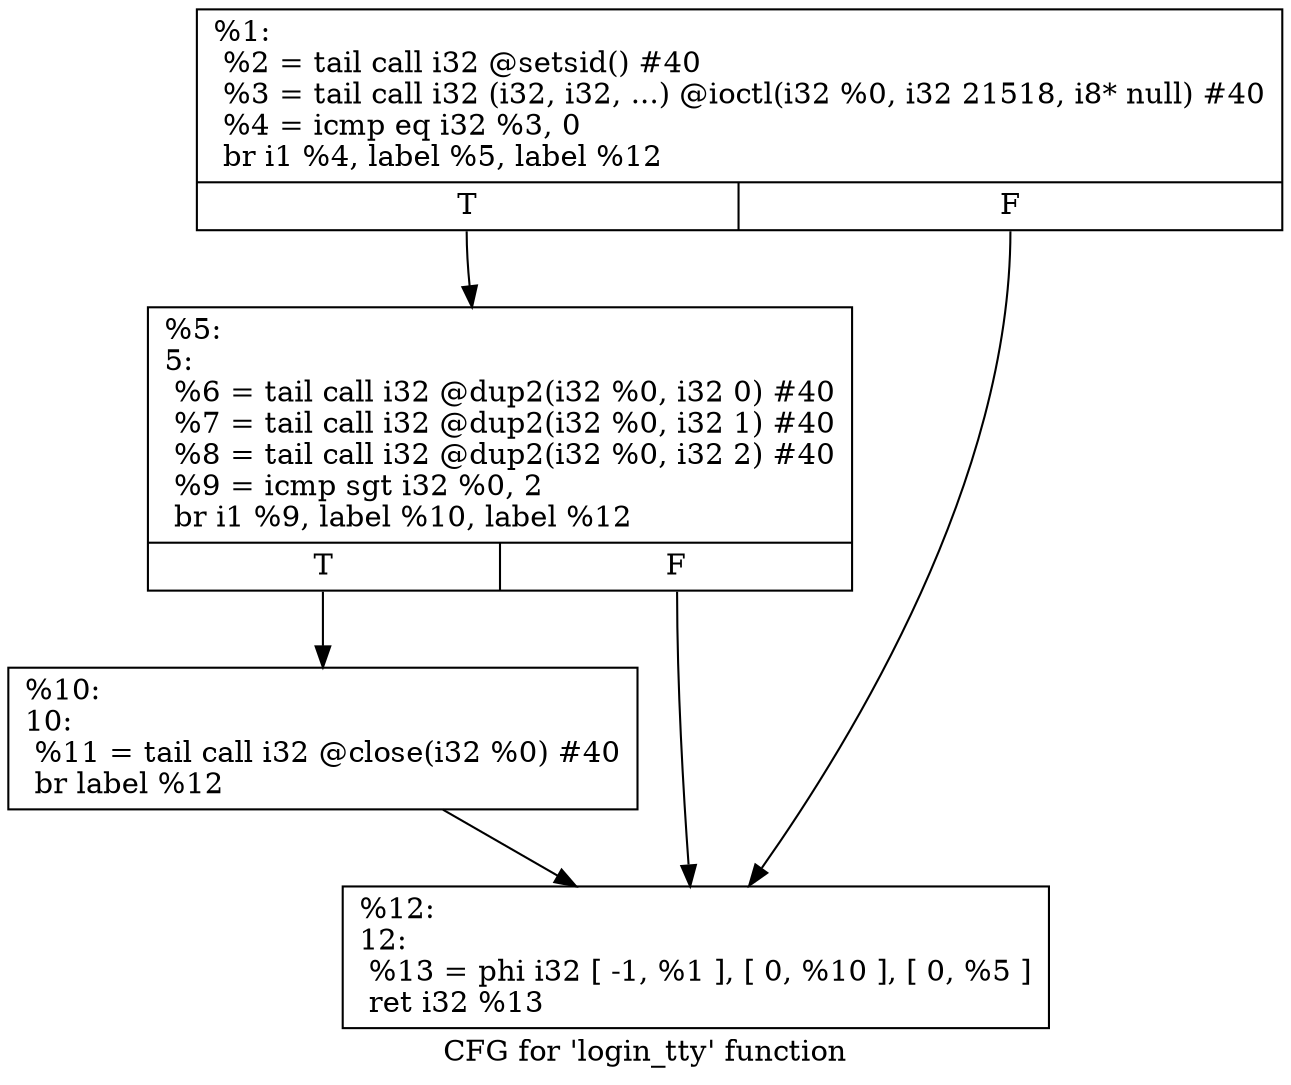 digraph "CFG for 'login_tty' function" {
	label="CFG for 'login_tty' function";

	Node0x1d376b0 [shape=record,label="{%1:\l  %2 = tail call i32 @setsid() #40\l  %3 = tail call i32 (i32, i32, ...) @ioctl(i32 %0, i32 21518, i8* null) #40\l  %4 = icmp eq i32 %3, 0\l  br i1 %4, label %5, label %12\l|{<s0>T|<s1>F}}"];
	Node0x1d376b0:s0 -> Node0x1d37700;
	Node0x1d376b0:s1 -> Node0x1d377a0;
	Node0x1d37700 [shape=record,label="{%5:\l5:                                                \l  %6 = tail call i32 @dup2(i32 %0, i32 0) #40\l  %7 = tail call i32 @dup2(i32 %0, i32 1) #40\l  %8 = tail call i32 @dup2(i32 %0, i32 2) #40\l  %9 = icmp sgt i32 %0, 2\l  br i1 %9, label %10, label %12\l|{<s0>T|<s1>F}}"];
	Node0x1d37700:s0 -> Node0x1d37750;
	Node0x1d37700:s1 -> Node0x1d377a0;
	Node0x1d37750 [shape=record,label="{%10:\l10:                                               \l  %11 = tail call i32 @close(i32 %0) #40\l  br label %12\l}"];
	Node0x1d37750 -> Node0x1d377a0;
	Node0x1d377a0 [shape=record,label="{%12:\l12:                                               \l  %13 = phi i32 [ -1, %1 ], [ 0, %10 ], [ 0, %5 ]\l  ret i32 %13\l}"];
}
